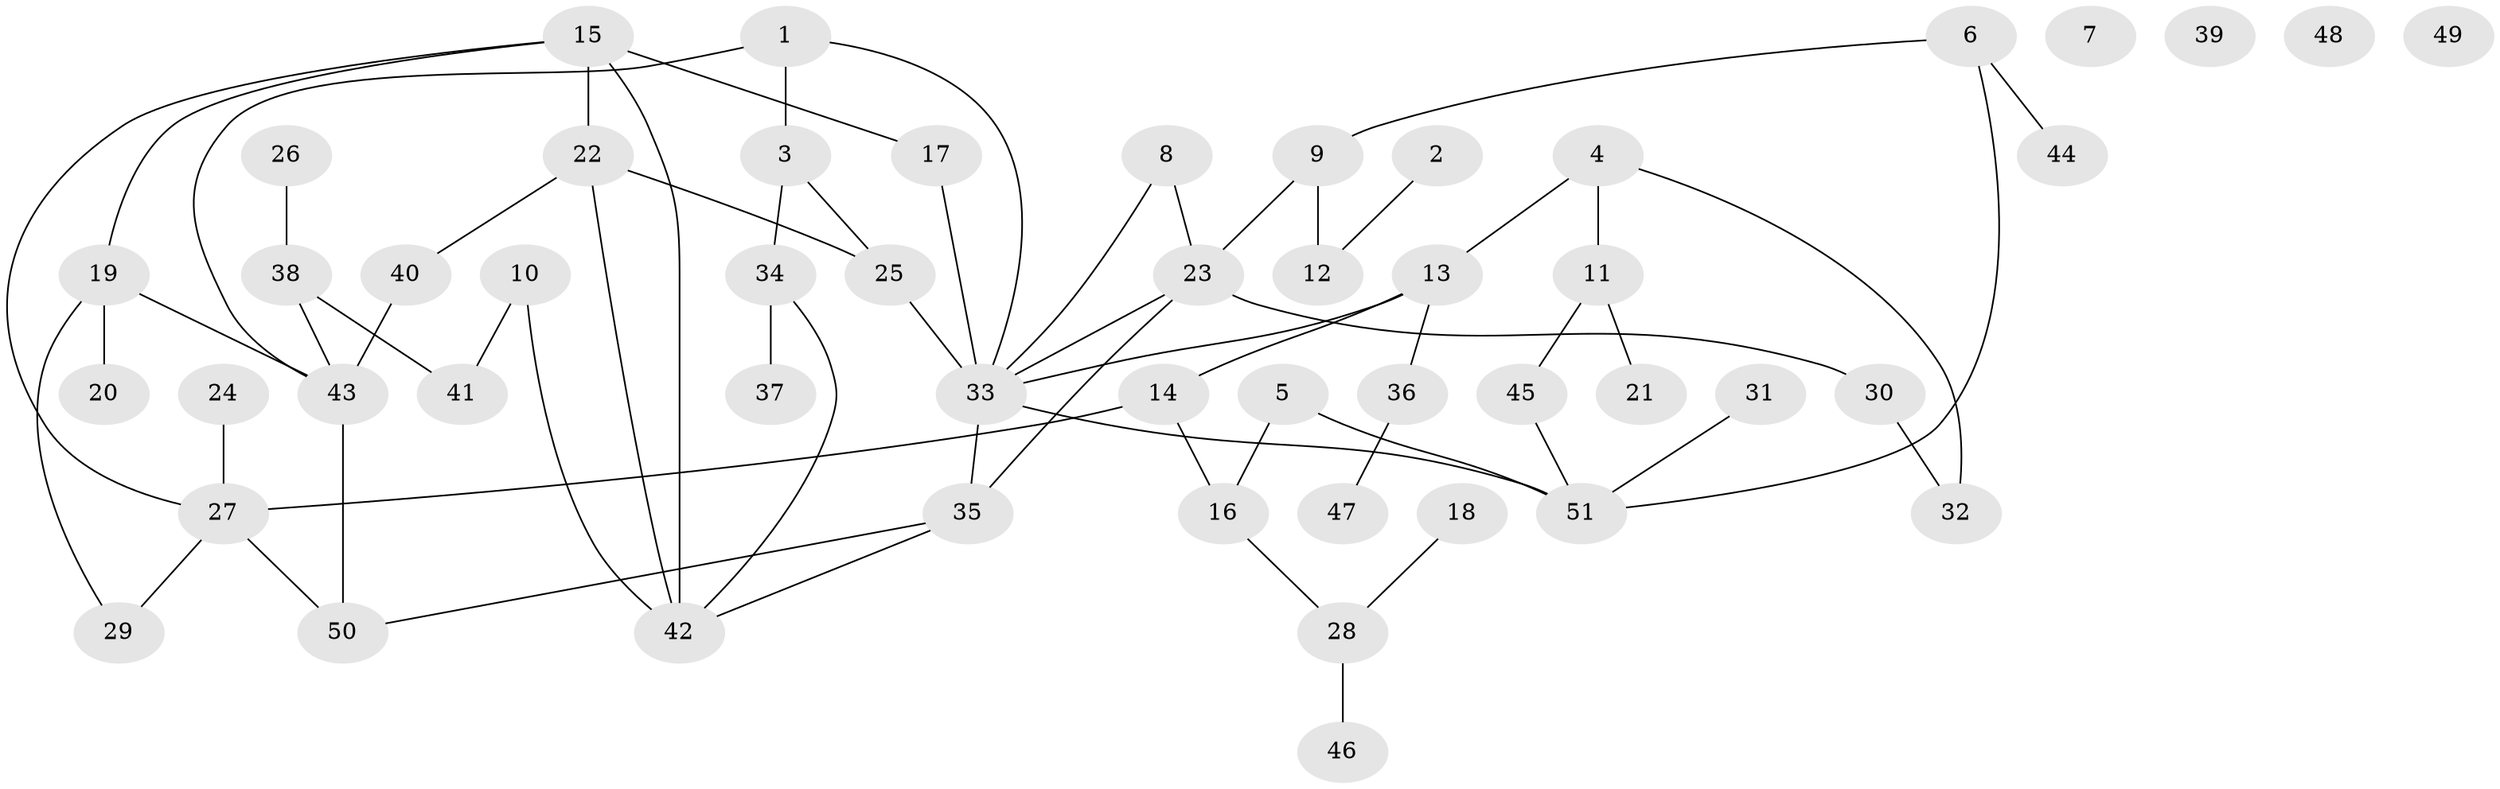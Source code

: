 // Generated by graph-tools (version 1.1) at 2025/25/03/09/25 03:25:20]
// undirected, 51 vertices, 64 edges
graph export_dot {
graph [start="1"]
  node [color=gray90,style=filled];
  1;
  2;
  3;
  4;
  5;
  6;
  7;
  8;
  9;
  10;
  11;
  12;
  13;
  14;
  15;
  16;
  17;
  18;
  19;
  20;
  21;
  22;
  23;
  24;
  25;
  26;
  27;
  28;
  29;
  30;
  31;
  32;
  33;
  34;
  35;
  36;
  37;
  38;
  39;
  40;
  41;
  42;
  43;
  44;
  45;
  46;
  47;
  48;
  49;
  50;
  51;
  1 -- 3;
  1 -- 33;
  1 -- 43;
  2 -- 12;
  3 -- 25;
  3 -- 34;
  4 -- 11;
  4 -- 13;
  4 -- 32;
  5 -- 16;
  5 -- 51;
  6 -- 9;
  6 -- 44;
  6 -- 51;
  8 -- 23;
  8 -- 33;
  9 -- 12;
  9 -- 23;
  10 -- 41;
  10 -- 42;
  11 -- 21;
  11 -- 45;
  13 -- 14;
  13 -- 33;
  13 -- 36;
  14 -- 16;
  14 -- 27;
  15 -- 17;
  15 -- 19;
  15 -- 22;
  15 -- 27;
  15 -- 42;
  16 -- 28;
  17 -- 33;
  18 -- 28;
  19 -- 20;
  19 -- 29;
  19 -- 43;
  22 -- 25;
  22 -- 40;
  22 -- 42;
  23 -- 30;
  23 -- 33;
  23 -- 35;
  24 -- 27;
  25 -- 33;
  26 -- 38;
  27 -- 29;
  27 -- 50;
  28 -- 46;
  30 -- 32;
  31 -- 51;
  33 -- 35;
  33 -- 51;
  34 -- 37;
  34 -- 42;
  35 -- 42;
  35 -- 50;
  36 -- 47;
  38 -- 41;
  38 -- 43;
  40 -- 43;
  43 -- 50;
  45 -- 51;
}
